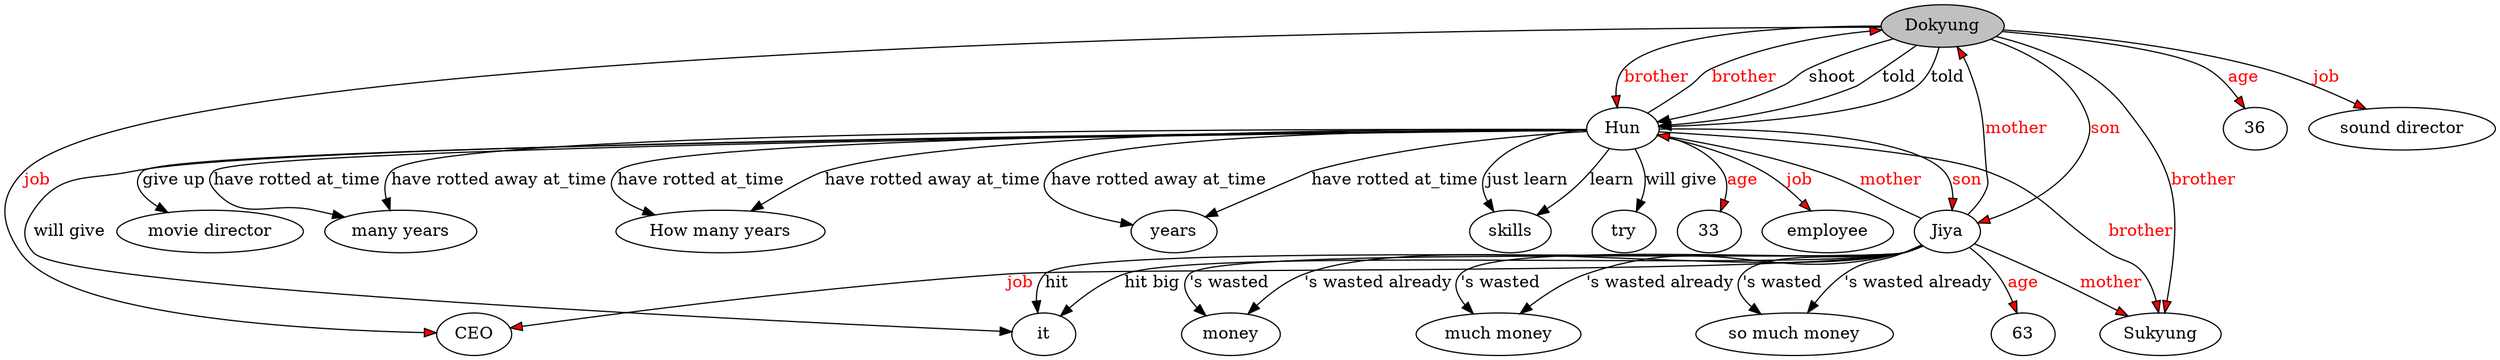 // The Round Table
digraph {
	0 [label=Dokyung fillcolor=gray style=filled]
	1 [label=Hun]
	0 -> 1 [label=shoot]
	0 -> 1 [label=told]
	0 -> 1 [label=told]
	2 [label=36]
	0 -> 2 [label=age fillcolor=red fontcolor=red style=filled]
	3 [label="sound director"]
	0 -> 3 [label=job fillcolor=red fontcolor=red style=filled]
	4 [label=CEO]
	0 -> 4 [label=job fillcolor=red fontcolor=red style=filled]
	5 [label=Jiya]
	0 -> 5 [label=son fillcolor=red fontcolor=red style=filled]
	6 [label=Sukyung]
	0 -> 6 [label=brother fillcolor=red fontcolor=red style=filled]
	0 -> 1 [label=brother fillcolor=red fontcolor=red style=filled]
	7 [label="movie director"]
	1 -> 7 [label="give up"]
	8 [label="many years"]
	1 -> 8 [label="have rotted away at_time"]
	9 [label="How many years"]
	1 -> 9 [label="have rotted away at_time"]
	10 [label=years]
	1 -> 10 [label="have rotted at_time"]
	1 -> 9 [label="have rotted at_time"]
	1 -> 10 [label="have rotted away at_time"]
	1 -> 8 [label="have rotted at_time"]
	11 [label=skills]
	1 -> 11 [label=learn]
	1 -> 11 [label="just learn"]
	12 [label=it]
	1 -> 12 [label="will give"]
	13 [label=try]
	1 -> 13 [label="will give"]
	14 [label=33]
	1 -> 14 [label=age fillcolor=red fontcolor=red style=filled]
	15 [label=employee]
	1 -> 15 [label=job fillcolor=red fontcolor=red style=filled]
	1 -> 6 [label=brother fillcolor=red fontcolor=red style=filled]
	1 -> 0 [label=brother fillcolor=red fontcolor=red style=filled]
	1 -> 5 [label=son fillcolor=red fontcolor=red style=filled]
	5 -> 12 [label=hit]
	5 -> 12 [label="hit big"]
	16 [label=money]
	5 -> 16 [label="'s wasted already"]
	17 [label="much money"]
	5 -> 17 [label="'s wasted"]
	18 [label="so much money"]
	5 -> 18 [label="'s wasted"]
	5 -> 17 [label="'s wasted already"]
	5 -> 16 [label="'s wasted"]
	5 -> 18 [label="'s wasted already"]
	19 [label=63]
	5 -> 19 [label=age fillcolor=red fontcolor=red style=filled]
	5 -> 4 [label=job fillcolor=red fontcolor=red style=filled]
	5 -> 0 [label=mother fillcolor=red fontcolor=red style=filled]
	5 -> 6 [label=mother fillcolor=red fontcolor=red style=filled]
	5 -> 1 [label=mother fillcolor=red fontcolor=red style=filled]
}
